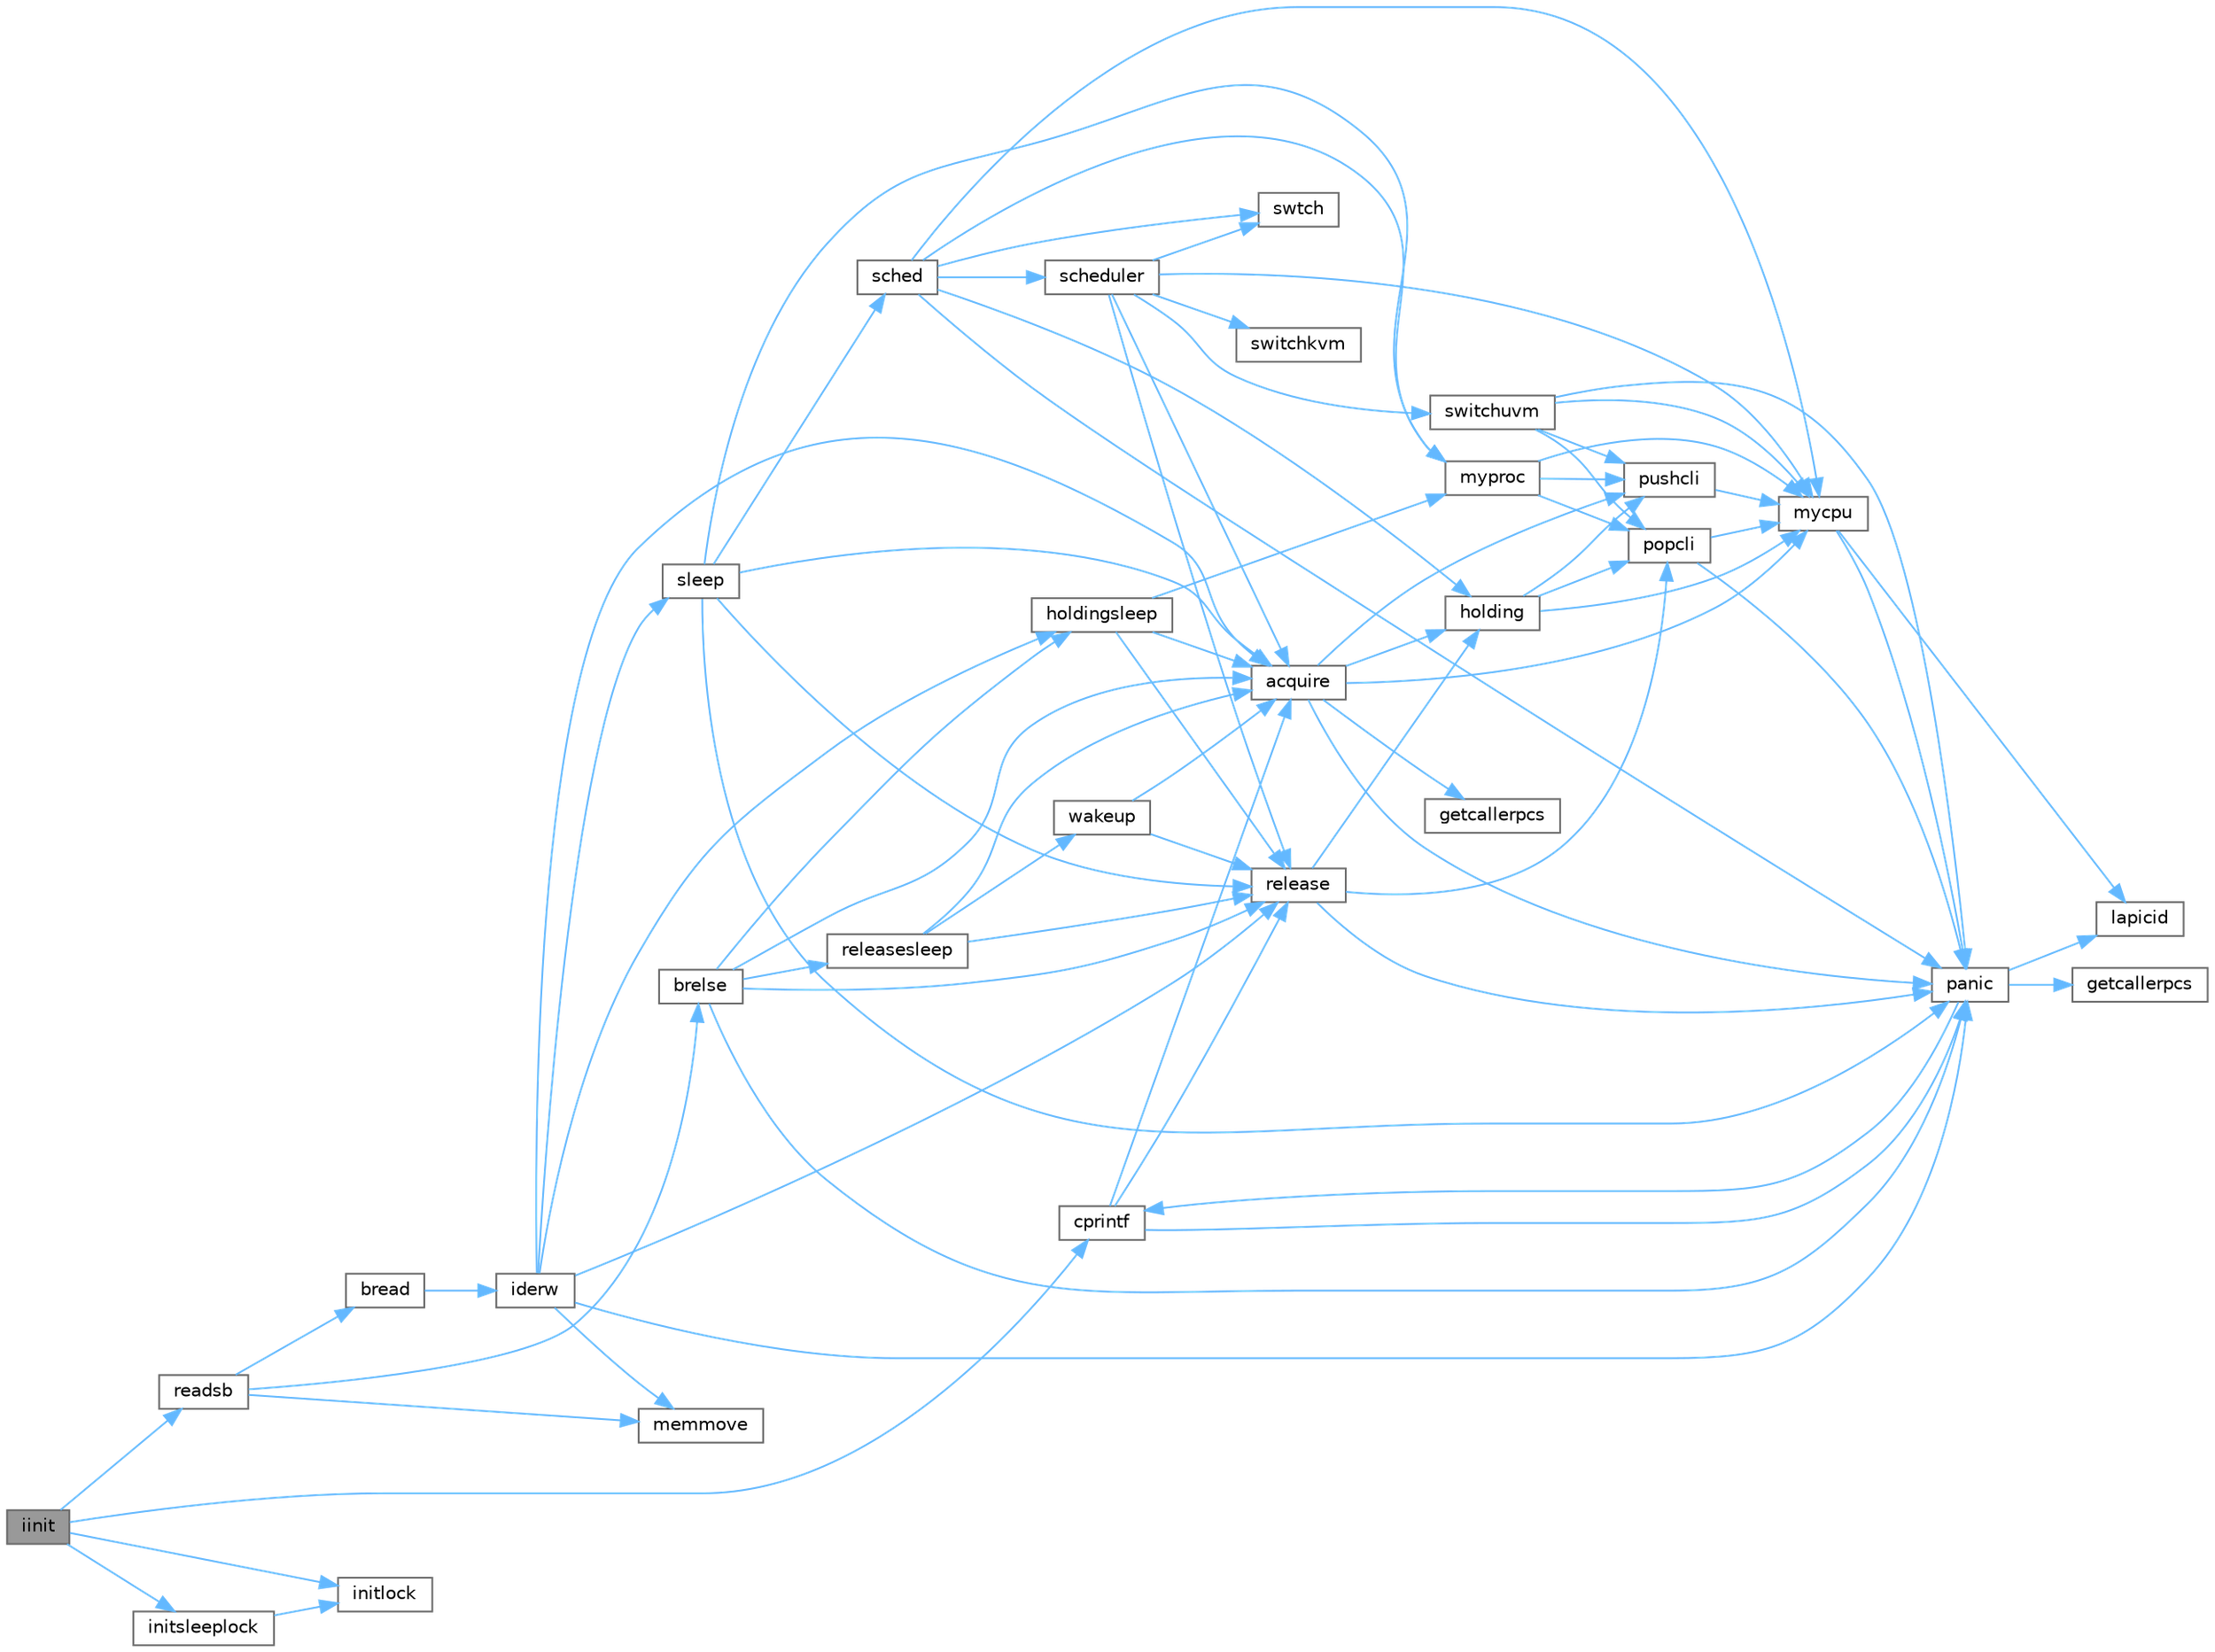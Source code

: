 digraph "iinit"
{
 // LATEX_PDF_SIZE
  bgcolor="transparent";
  edge [fontname=Helvetica,fontsize=10,labelfontname=Helvetica,labelfontsize=10];
  node [fontname=Helvetica,fontsize=10,shape=box,height=0.2,width=0.4];
  rankdir="LR";
  Node1 [id="Node000001",label="iinit",height=0.2,width=0.4,color="gray40", fillcolor="grey60", style="filled", fontcolor="black",tooltip=" "];
  Node1 -> Node2 [id="edge75_Node000001_Node000002",color="steelblue1",style="solid",tooltip=" "];
  Node2 [id="Node000002",label="cprintf",height=0.2,width=0.4,color="grey40", fillcolor="white", style="filled",URL="$d0/d56/console_8c.html#a90f0742d846503e4ed1804f1df421ec6",tooltip=" "];
  Node2 -> Node3 [id="edge76_Node000002_Node000003",color="steelblue1",style="solid",tooltip=" "];
  Node3 [id="Node000003",label="acquire",height=0.2,width=0.4,color="grey40", fillcolor="white", style="filled",URL="$d3/d2d/spinlock_8c.html#aed377f16a085b00de3a4b32392adbdfb",tooltip=" "];
  Node3 -> Node4 [id="edge77_Node000003_Node000004",color="steelblue1",style="solid",tooltip=" "];
  Node4 [id="Node000004",label="getcallerpcs",height=0.2,width=0.4,color="grey40", fillcolor="white", style="filled",URL="$d3/d2d/spinlock_8c.html#a6ac35304ea80f01086b47edcc2328010",tooltip=" "];
  Node3 -> Node5 [id="edge78_Node000003_Node000005",color="steelblue1",style="solid",tooltip=" "];
  Node5 [id="Node000005",label="holding",height=0.2,width=0.4,color="grey40", fillcolor="white", style="filled",URL="$d3/d2d/spinlock_8c.html#aea48df3e5cfb903179ad3dc78ab502d9",tooltip=" "];
  Node5 -> Node6 [id="edge79_Node000005_Node000006",color="steelblue1",style="solid",tooltip=" "];
  Node6 [id="Node000006",label="mycpu",height=0.2,width=0.4,color="grey40", fillcolor="white", style="filled",URL="$d3/dda/proc_8c.html#ad427959ad025dabd8cd393b27ec39160",tooltip=" "];
  Node6 -> Node7 [id="edge80_Node000006_Node000007",color="steelblue1",style="solid",tooltip=" "];
  Node7 [id="Node000007",label="lapicid",height=0.2,width=0.4,color="grey40", fillcolor="white", style="filled",URL="$dc/df6/lapic_8c.html#a627f7996b64f99d885244a5102c85164",tooltip=" "];
  Node6 -> Node8 [id="edge81_Node000006_Node000008",color="steelblue1",style="solid",tooltip=" "];
  Node8 [id="Node000008",label="panic",height=0.2,width=0.4,color="grey40", fillcolor="white", style="filled",URL="$d0/d56/console_8c.html#a95c0aca5d6d7487933984f08b189917a",tooltip=" "];
  Node8 -> Node2 [id="edge82_Node000008_Node000002",color="steelblue1",style="solid",tooltip=" "];
  Node8 -> Node9 [id="edge83_Node000008_Node000009",color="steelblue1",style="solid",tooltip=" "];
  Node9 [id="Node000009",label="getcallerpcs",height=0.2,width=0.4,color="grey40", fillcolor="white", style="filled",URL="$d5/d64/defs_8h.html#a4105de9e2969515d6c6c795c4386f69f",tooltip=" "];
  Node8 -> Node7 [id="edge84_Node000008_Node000007",color="steelblue1",style="solid",tooltip=" "];
  Node5 -> Node10 [id="edge85_Node000005_Node000010",color="steelblue1",style="solid",tooltip=" "];
  Node10 [id="Node000010",label="popcli",height=0.2,width=0.4,color="grey40", fillcolor="white", style="filled",URL="$d3/d2d/spinlock_8c.html#ae3424f669269fef400ce29c3aeb43fdb",tooltip=" "];
  Node10 -> Node6 [id="edge86_Node000010_Node000006",color="steelblue1",style="solid",tooltip=" "];
  Node10 -> Node8 [id="edge87_Node000010_Node000008",color="steelblue1",style="solid",tooltip=" "];
  Node5 -> Node11 [id="edge88_Node000005_Node000011",color="steelblue1",style="solid",tooltip=" "];
  Node11 [id="Node000011",label="pushcli",height=0.2,width=0.4,color="grey40", fillcolor="white", style="filled",URL="$d3/d2d/spinlock_8c.html#a206b749d1b7768dadce61cbcde7e0f1c",tooltip=" "];
  Node11 -> Node6 [id="edge89_Node000011_Node000006",color="steelblue1",style="solid",tooltip=" "];
  Node3 -> Node6 [id="edge90_Node000003_Node000006",color="steelblue1",style="solid",tooltip=" "];
  Node3 -> Node8 [id="edge91_Node000003_Node000008",color="steelblue1",style="solid",tooltip=" "];
  Node3 -> Node11 [id="edge92_Node000003_Node000011",color="steelblue1",style="solid",tooltip=" "];
  Node2 -> Node8 [id="edge93_Node000002_Node000008",color="steelblue1",style="solid",tooltip=" "];
  Node2 -> Node12 [id="edge94_Node000002_Node000012",color="steelblue1",style="solid",tooltip=" "];
  Node12 [id="Node000012",label="release",height=0.2,width=0.4,color="grey40", fillcolor="white", style="filled",URL="$d3/d2d/spinlock_8c.html#a1cee376aa9a00e754bf5481cd5f3d97b",tooltip=" "];
  Node12 -> Node5 [id="edge95_Node000012_Node000005",color="steelblue1",style="solid",tooltip=" "];
  Node12 -> Node8 [id="edge96_Node000012_Node000008",color="steelblue1",style="solid",tooltip=" "];
  Node12 -> Node10 [id="edge97_Node000012_Node000010",color="steelblue1",style="solid",tooltip=" "];
  Node1 -> Node13 [id="edge98_Node000001_Node000013",color="steelblue1",style="solid",tooltip=" "];
  Node13 [id="Node000013",label="initlock",height=0.2,width=0.4,color="grey40", fillcolor="white", style="filled",URL="$d3/d2d/spinlock_8c.html#abda07b4a007b2e888d9d783920460b89",tooltip=" "];
  Node1 -> Node14 [id="edge99_Node000001_Node000014",color="steelblue1",style="solid",tooltip=" "];
  Node14 [id="Node000014",label="initsleeplock",height=0.2,width=0.4,color="grey40", fillcolor="white", style="filled",URL="$d8/dd1/sleeplock_8c.html#aaa5746f0a7ae0071b2916be5fdedf4ab",tooltip=" "];
  Node14 -> Node13 [id="edge100_Node000014_Node000013",color="steelblue1",style="solid",tooltip=" "];
  Node1 -> Node15 [id="edge101_Node000001_Node000015",color="steelblue1",style="solid",tooltip=" "];
  Node15 [id="Node000015",label="readsb",height=0.2,width=0.4,color="grey40", fillcolor="white", style="filled",URL="$d2/d5a/fs_8c.html#aff0080b2133027be2e525ca088b40e78",tooltip=" "];
  Node15 -> Node16 [id="edge102_Node000015_Node000016",color="steelblue1",style="solid",tooltip=" "];
  Node16 [id="Node000016",label="bread",height=0.2,width=0.4,color="grey40", fillcolor="white", style="filled",URL="$dc/de6/bio_8c.html#a30b8d2ef2300ed8e3d879a428fe39898",tooltip=" "];
  Node16 -> Node17 [id="edge103_Node000016_Node000017",color="steelblue1",style="solid",tooltip=" "];
  Node17 [id="Node000017",label="iderw",height=0.2,width=0.4,color="grey40", fillcolor="white", style="filled",URL="$da/d9b/memide_8c.html#a7f36b008f02088c86f76e98e05b55af5",tooltip=" "];
  Node17 -> Node3 [id="edge104_Node000017_Node000003",color="steelblue1",style="solid",tooltip=" "];
  Node17 -> Node18 [id="edge105_Node000017_Node000018",color="steelblue1",style="solid",tooltip=" "];
  Node18 [id="Node000018",label="holdingsleep",height=0.2,width=0.4,color="grey40", fillcolor="white", style="filled",URL="$d8/dd1/sleeplock_8c.html#a6fdbe54cbecd8fc67d74793b27adcf05",tooltip=" "];
  Node18 -> Node3 [id="edge106_Node000018_Node000003",color="steelblue1",style="solid",tooltip=" "];
  Node18 -> Node19 [id="edge107_Node000018_Node000019",color="steelblue1",style="solid",tooltip=" "];
  Node19 [id="Node000019",label="myproc",height=0.2,width=0.4,color="grey40", fillcolor="white", style="filled",URL="$d3/dda/proc_8c.html#a41af0935f3989aae450cf8988cd9c3a9",tooltip=" "];
  Node19 -> Node6 [id="edge108_Node000019_Node000006",color="steelblue1",style="solid",tooltip=" "];
  Node19 -> Node10 [id="edge109_Node000019_Node000010",color="steelblue1",style="solid",tooltip=" "];
  Node19 -> Node11 [id="edge110_Node000019_Node000011",color="steelblue1",style="solid",tooltip=" "];
  Node18 -> Node12 [id="edge111_Node000018_Node000012",color="steelblue1",style="solid",tooltip=" "];
  Node17 -> Node20 [id="edge112_Node000017_Node000020",color="steelblue1",style="solid",tooltip=" "];
  Node20 [id="Node000020",label="memmove",height=0.2,width=0.4,color="grey40", fillcolor="white", style="filled",URL="$d1/db0/string_8c.html#a07f97e2ed1ce37955192d52de8f4911f",tooltip=" "];
  Node17 -> Node8 [id="edge113_Node000017_Node000008",color="steelblue1",style="solid",tooltip=" "];
  Node17 -> Node12 [id="edge114_Node000017_Node000012",color="steelblue1",style="solid",tooltip=" "];
  Node17 -> Node21 [id="edge115_Node000017_Node000021",color="steelblue1",style="solid",tooltip=" "];
  Node21 [id="Node000021",label="sleep",height=0.2,width=0.4,color="grey40", fillcolor="white", style="filled",URL="$d3/dda/proc_8c.html#ae70cc0370342e46f6db3bec367232457",tooltip=" "];
  Node21 -> Node3 [id="edge116_Node000021_Node000003",color="steelblue1",style="solid",tooltip=" "];
  Node21 -> Node19 [id="edge117_Node000021_Node000019",color="steelblue1",style="solid",tooltip=" "];
  Node21 -> Node8 [id="edge118_Node000021_Node000008",color="steelblue1",style="solid",tooltip=" "];
  Node21 -> Node12 [id="edge119_Node000021_Node000012",color="steelblue1",style="solid",tooltip=" "];
  Node21 -> Node22 [id="edge120_Node000021_Node000022",color="steelblue1",style="solid",tooltip=" "];
  Node22 [id="Node000022",label="sched",height=0.2,width=0.4,color="grey40", fillcolor="white", style="filled",URL="$d3/dda/proc_8c.html#ad788da91743c333b5bed7c4a0dd12365",tooltip=" "];
  Node22 -> Node5 [id="edge121_Node000022_Node000005",color="steelblue1",style="solid",tooltip=" "];
  Node22 -> Node6 [id="edge122_Node000022_Node000006",color="steelblue1",style="solid",tooltip=" "];
  Node22 -> Node19 [id="edge123_Node000022_Node000019",color="steelblue1",style="solid",tooltip=" "];
  Node22 -> Node8 [id="edge124_Node000022_Node000008",color="steelblue1",style="solid",tooltip=" "];
  Node22 -> Node23 [id="edge125_Node000022_Node000023",color="steelblue1",style="solid",tooltip=" "];
  Node23 [id="Node000023",label="scheduler",height=0.2,width=0.4,color="grey40", fillcolor="white", style="filled",URL="$d3/dda/proc_8c.html#a9fa00b0be5d3c4781048861e2506eb63",tooltip=" "];
  Node23 -> Node3 [id="edge126_Node000023_Node000003",color="steelblue1",style="solid",tooltip=" "];
  Node23 -> Node6 [id="edge127_Node000023_Node000006",color="steelblue1",style="solid",tooltip=" "];
  Node23 -> Node12 [id="edge128_Node000023_Node000012",color="steelblue1",style="solid",tooltip=" "];
  Node23 -> Node24 [id="edge129_Node000023_Node000024",color="steelblue1",style="solid",tooltip=" "];
  Node24 [id="Node000024",label="switchkvm",height=0.2,width=0.4,color="grey40", fillcolor="white", style="filled",URL="$de/de9/vm_8c.html#a02ca0670bc1fe12e38453082631ff360",tooltip=" "];
  Node23 -> Node25 [id="edge130_Node000023_Node000025",color="steelblue1",style="solid",tooltip=" "];
  Node25 [id="Node000025",label="switchuvm",height=0.2,width=0.4,color="grey40", fillcolor="white", style="filled",URL="$de/de9/vm_8c.html#a87c90f0ab2a1b11c2b55f4e483bb8493",tooltip=" "];
  Node25 -> Node6 [id="edge131_Node000025_Node000006",color="steelblue1",style="solid",tooltip=" "];
  Node25 -> Node8 [id="edge132_Node000025_Node000008",color="steelblue1",style="solid",tooltip=" "];
  Node25 -> Node10 [id="edge133_Node000025_Node000010",color="steelblue1",style="solid",tooltip=" "];
  Node25 -> Node11 [id="edge134_Node000025_Node000011",color="steelblue1",style="solid",tooltip=" "];
  Node23 -> Node26 [id="edge135_Node000023_Node000026",color="steelblue1",style="solid",tooltip=" "];
  Node26 [id="Node000026",label="swtch",height=0.2,width=0.4,color="grey40", fillcolor="white", style="filled",URL="$d5/d64/defs_8h.html#a1d9e7047d3dfb57809a2541d8387705e",tooltip=" "];
  Node22 -> Node26 [id="edge136_Node000022_Node000026",color="steelblue1",style="solid",tooltip=" "];
  Node15 -> Node27 [id="edge137_Node000015_Node000027",color="steelblue1",style="solid",tooltip=" "];
  Node27 [id="Node000027",label="brelse",height=0.2,width=0.4,color="grey40", fillcolor="white", style="filled",URL="$dc/de6/bio_8c.html#ab5335aeb503731104314321a78a6d727",tooltip=" "];
  Node27 -> Node3 [id="edge138_Node000027_Node000003",color="steelblue1",style="solid",tooltip=" "];
  Node27 -> Node18 [id="edge139_Node000027_Node000018",color="steelblue1",style="solid",tooltip=" "];
  Node27 -> Node8 [id="edge140_Node000027_Node000008",color="steelblue1",style="solid",tooltip=" "];
  Node27 -> Node12 [id="edge141_Node000027_Node000012",color="steelblue1",style="solid",tooltip=" "];
  Node27 -> Node28 [id="edge142_Node000027_Node000028",color="steelblue1",style="solid",tooltip=" "];
  Node28 [id="Node000028",label="releasesleep",height=0.2,width=0.4,color="grey40", fillcolor="white", style="filled",URL="$d8/dd1/sleeplock_8c.html#aa997067c2c9bfef15af6fa0a10c20f4a",tooltip=" "];
  Node28 -> Node3 [id="edge143_Node000028_Node000003",color="steelblue1",style="solid",tooltip=" "];
  Node28 -> Node12 [id="edge144_Node000028_Node000012",color="steelblue1",style="solid",tooltip=" "];
  Node28 -> Node29 [id="edge145_Node000028_Node000029",color="steelblue1",style="solid",tooltip=" "];
  Node29 [id="Node000029",label="wakeup",height=0.2,width=0.4,color="grey40", fillcolor="white", style="filled",URL="$d3/dda/proc_8c.html#a4a34d9f03e436cfa09b88f735f6ee952",tooltip=" "];
  Node29 -> Node3 [id="edge146_Node000029_Node000003",color="steelblue1",style="solid",tooltip=" "];
  Node29 -> Node12 [id="edge147_Node000029_Node000012",color="steelblue1",style="solid",tooltip=" "];
  Node15 -> Node20 [id="edge148_Node000015_Node000020",color="steelblue1",style="solid",tooltip=" "];
}
